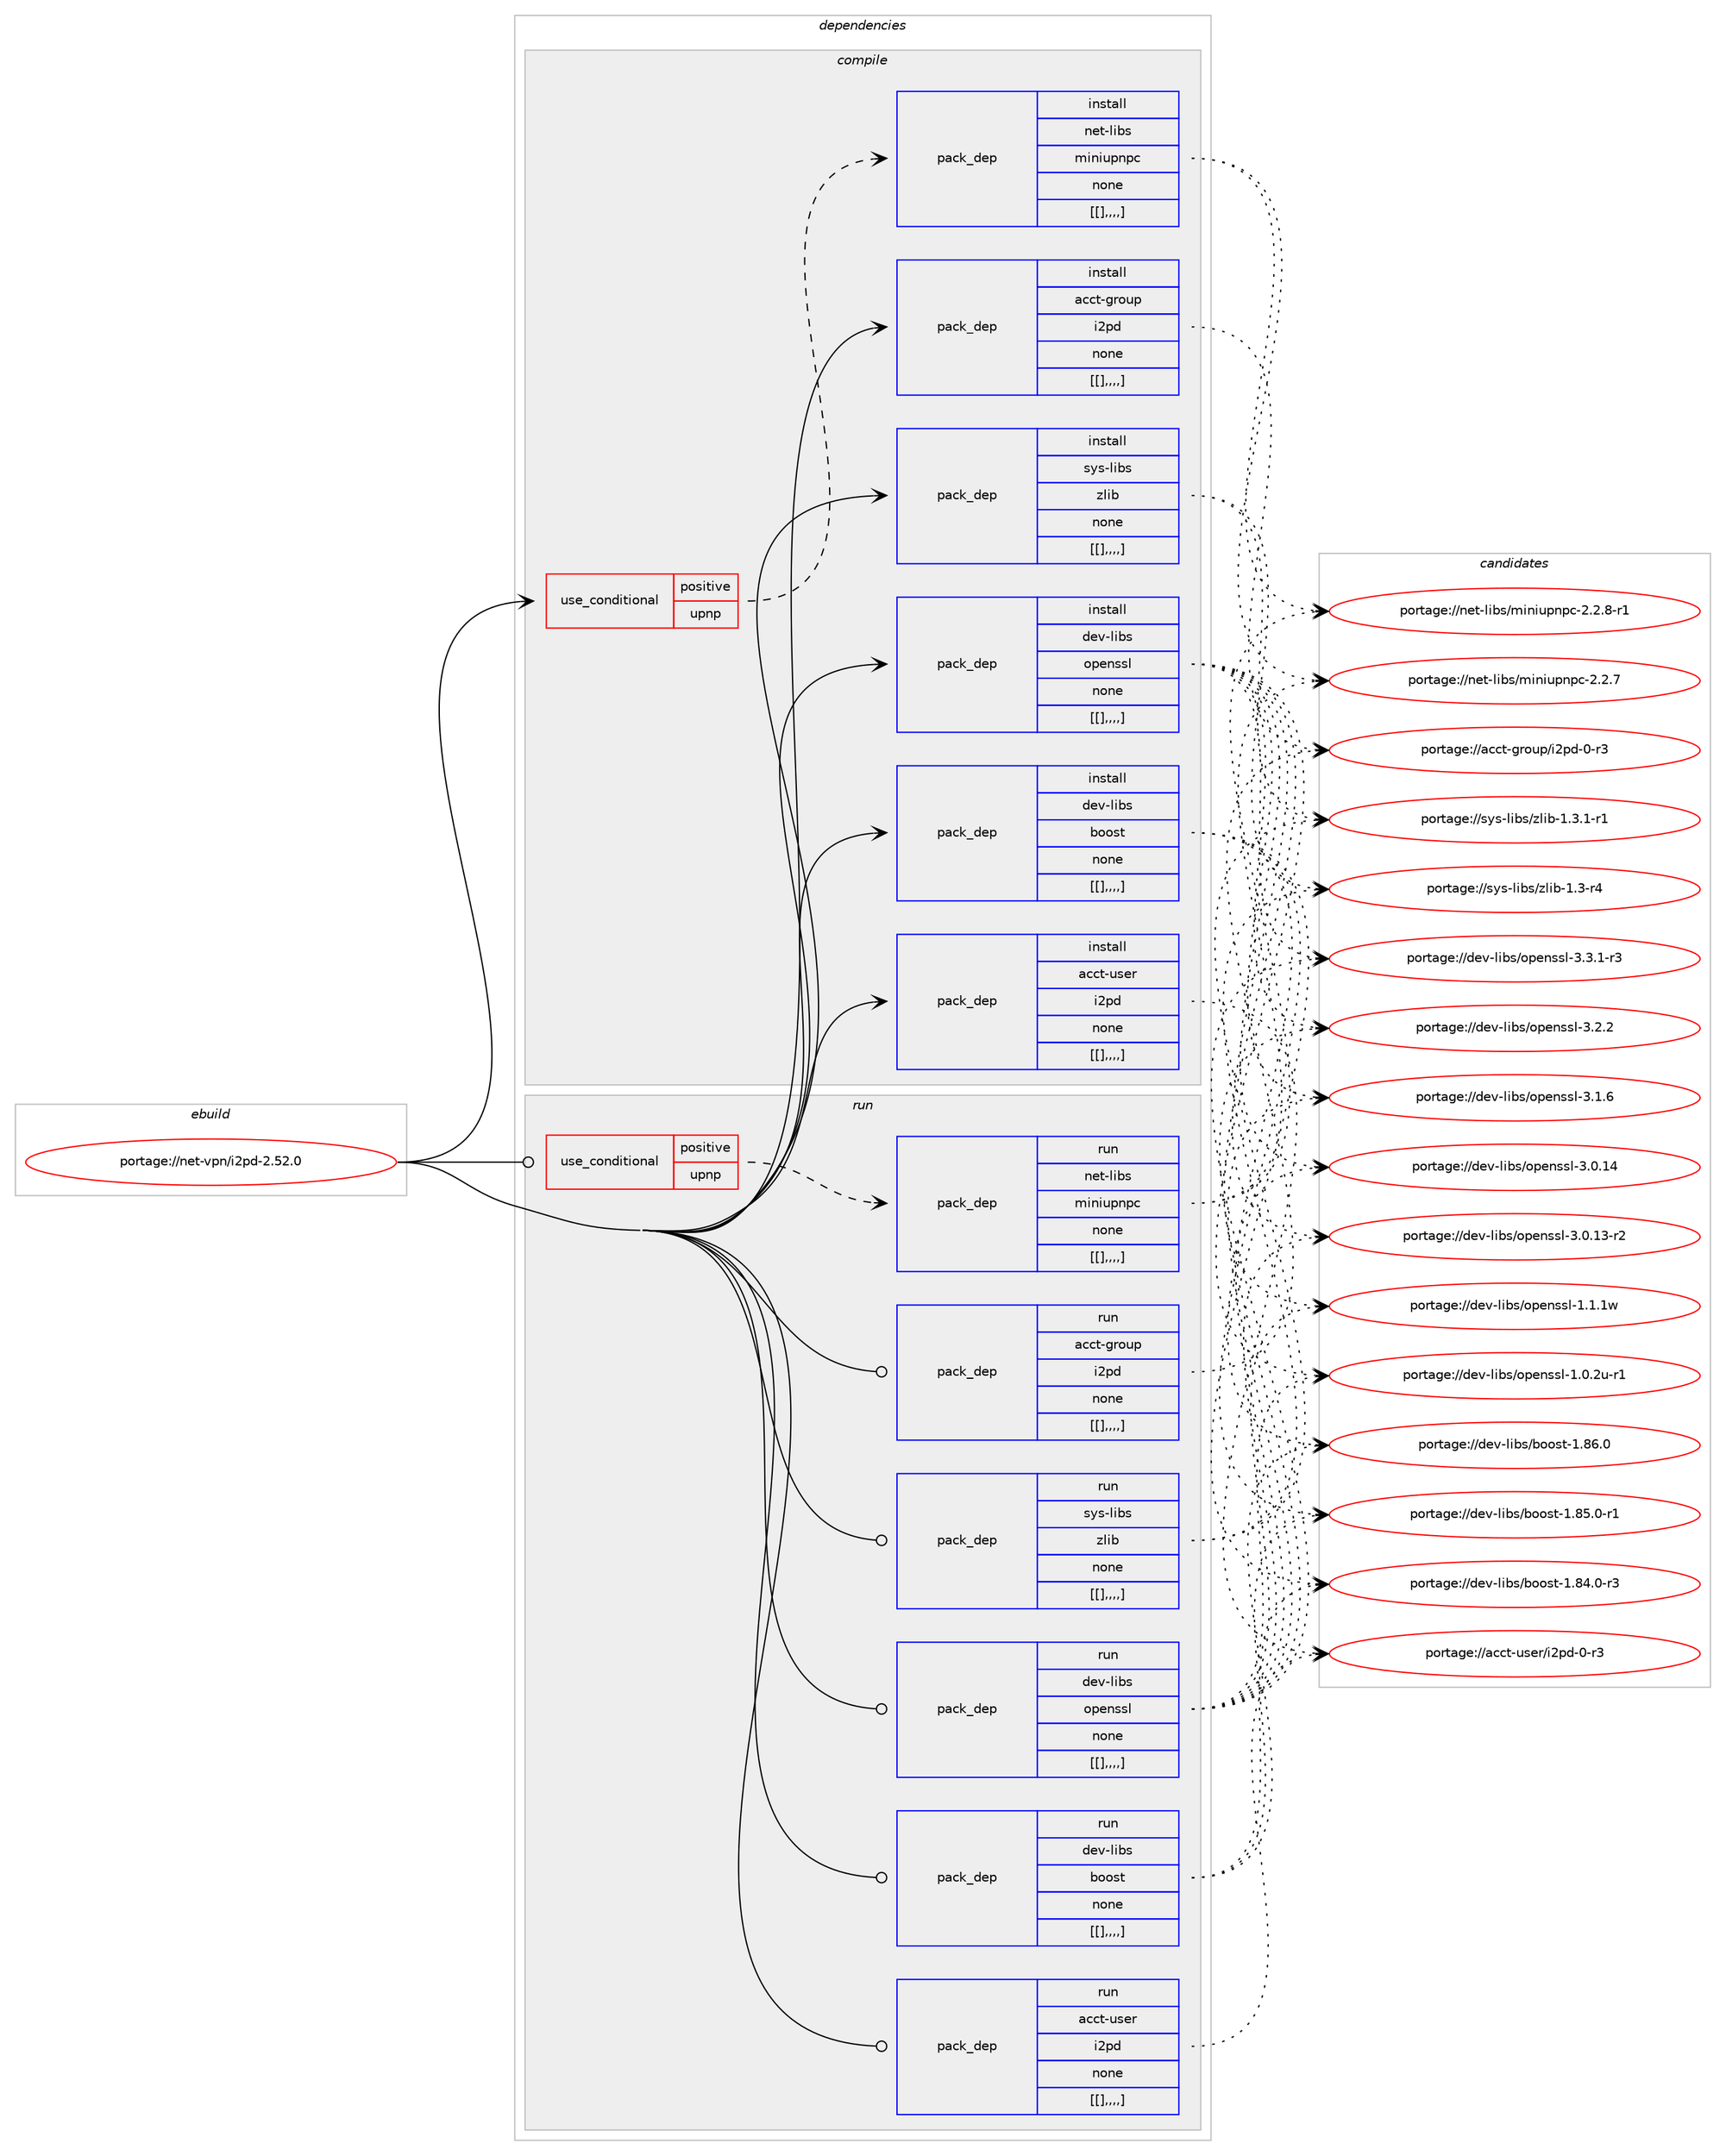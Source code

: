 digraph prolog {

# *************
# Graph options
# *************

newrank=true;
concentrate=true;
compound=true;
graph [rankdir=LR,fontname=Helvetica,fontsize=10,ranksep=1.5];#, ranksep=2.5, nodesep=0.2];
edge  [arrowhead=vee];
node  [fontname=Helvetica,fontsize=10];

# **********
# The ebuild
# **********

subgraph cluster_leftcol {
color=gray;
label=<<i>ebuild</i>>;
id [label="portage://net-vpn/i2pd-2.52.0", color=red, width=4, href="../net-vpn/i2pd-2.52.0.svg"];
}

# ****************
# The dependencies
# ****************

subgraph cluster_midcol {
color=gray;
label=<<i>dependencies</i>>;
subgraph cluster_compile {
fillcolor="#eeeeee";
style=filled;
label=<<i>compile</i>>;
subgraph cond105803 {
dependency401829 [label=<<TABLE BORDER="0" CELLBORDER="1" CELLSPACING="0" CELLPADDING="4"><TR><TD ROWSPAN="3" CELLPADDING="10">use_conditional</TD></TR><TR><TD>positive</TD></TR><TR><TD>upnp</TD></TR></TABLE>>, shape=none, color=red];
subgraph pack293093 {
dependency401830 [label=<<TABLE BORDER="0" CELLBORDER="1" CELLSPACING="0" CELLPADDING="4" WIDTH="220"><TR><TD ROWSPAN="6" CELLPADDING="30">pack_dep</TD></TR><TR><TD WIDTH="110">install</TD></TR><TR><TD>net-libs</TD></TR><TR><TD>miniupnpc</TD></TR><TR><TD>none</TD></TR><TR><TD>[[],,,,]</TD></TR></TABLE>>, shape=none, color=blue];
}
dependency401829:e -> dependency401830:w [weight=20,style="dashed",arrowhead="vee"];
}
id:e -> dependency401829:w [weight=20,style="solid",arrowhead="vee"];
subgraph pack293094 {
dependency401831 [label=<<TABLE BORDER="0" CELLBORDER="1" CELLSPACING="0" CELLPADDING="4" WIDTH="220"><TR><TD ROWSPAN="6" CELLPADDING="30">pack_dep</TD></TR><TR><TD WIDTH="110">install</TD></TR><TR><TD>acct-group</TD></TR><TR><TD>i2pd</TD></TR><TR><TD>none</TD></TR><TR><TD>[[],,,,]</TD></TR></TABLE>>, shape=none, color=blue];
}
id:e -> dependency401831:w [weight=20,style="solid",arrowhead="vee"];
subgraph pack293095 {
dependency401832 [label=<<TABLE BORDER="0" CELLBORDER="1" CELLSPACING="0" CELLPADDING="4" WIDTH="220"><TR><TD ROWSPAN="6" CELLPADDING="30">pack_dep</TD></TR><TR><TD WIDTH="110">install</TD></TR><TR><TD>acct-user</TD></TR><TR><TD>i2pd</TD></TR><TR><TD>none</TD></TR><TR><TD>[[],,,,]</TD></TR></TABLE>>, shape=none, color=blue];
}
id:e -> dependency401832:w [weight=20,style="solid",arrowhead="vee"];
subgraph pack293096 {
dependency401833 [label=<<TABLE BORDER="0" CELLBORDER="1" CELLSPACING="0" CELLPADDING="4" WIDTH="220"><TR><TD ROWSPAN="6" CELLPADDING="30">pack_dep</TD></TR><TR><TD WIDTH="110">install</TD></TR><TR><TD>dev-libs</TD></TR><TR><TD>boost</TD></TR><TR><TD>none</TD></TR><TR><TD>[[],,,,]</TD></TR></TABLE>>, shape=none, color=blue];
}
id:e -> dependency401833:w [weight=20,style="solid",arrowhead="vee"];
subgraph pack293097 {
dependency401834 [label=<<TABLE BORDER="0" CELLBORDER="1" CELLSPACING="0" CELLPADDING="4" WIDTH="220"><TR><TD ROWSPAN="6" CELLPADDING="30">pack_dep</TD></TR><TR><TD WIDTH="110">install</TD></TR><TR><TD>dev-libs</TD></TR><TR><TD>openssl</TD></TR><TR><TD>none</TD></TR><TR><TD>[[],,,,]</TD></TR></TABLE>>, shape=none, color=blue];
}
id:e -> dependency401834:w [weight=20,style="solid",arrowhead="vee"];
subgraph pack293098 {
dependency401835 [label=<<TABLE BORDER="0" CELLBORDER="1" CELLSPACING="0" CELLPADDING="4" WIDTH="220"><TR><TD ROWSPAN="6" CELLPADDING="30">pack_dep</TD></TR><TR><TD WIDTH="110">install</TD></TR><TR><TD>sys-libs</TD></TR><TR><TD>zlib</TD></TR><TR><TD>none</TD></TR><TR><TD>[[],,,,]</TD></TR></TABLE>>, shape=none, color=blue];
}
id:e -> dependency401835:w [weight=20,style="solid",arrowhead="vee"];
}
subgraph cluster_compileandrun {
fillcolor="#eeeeee";
style=filled;
label=<<i>compile and run</i>>;
}
subgraph cluster_run {
fillcolor="#eeeeee";
style=filled;
label=<<i>run</i>>;
subgraph cond105804 {
dependency401836 [label=<<TABLE BORDER="0" CELLBORDER="1" CELLSPACING="0" CELLPADDING="4"><TR><TD ROWSPAN="3" CELLPADDING="10">use_conditional</TD></TR><TR><TD>positive</TD></TR><TR><TD>upnp</TD></TR></TABLE>>, shape=none, color=red];
subgraph pack293099 {
dependency401837 [label=<<TABLE BORDER="0" CELLBORDER="1" CELLSPACING="0" CELLPADDING="4" WIDTH="220"><TR><TD ROWSPAN="6" CELLPADDING="30">pack_dep</TD></TR><TR><TD WIDTH="110">run</TD></TR><TR><TD>net-libs</TD></TR><TR><TD>miniupnpc</TD></TR><TR><TD>none</TD></TR><TR><TD>[[],,,,]</TD></TR></TABLE>>, shape=none, color=blue];
}
dependency401836:e -> dependency401837:w [weight=20,style="dashed",arrowhead="vee"];
}
id:e -> dependency401836:w [weight=20,style="solid",arrowhead="odot"];
subgraph pack293100 {
dependency401838 [label=<<TABLE BORDER="0" CELLBORDER="1" CELLSPACING="0" CELLPADDING="4" WIDTH="220"><TR><TD ROWSPAN="6" CELLPADDING="30">pack_dep</TD></TR><TR><TD WIDTH="110">run</TD></TR><TR><TD>acct-group</TD></TR><TR><TD>i2pd</TD></TR><TR><TD>none</TD></TR><TR><TD>[[],,,,]</TD></TR></TABLE>>, shape=none, color=blue];
}
id:e -> dependency401838:w [weight=20,style="solid",arrowhead="odot"];
subgraph pack293101 {
dependency401839 [label=<<TABLE BORDER="0" CELLBORDER="1" CELLSPACING="0" CELLPADDING="4" WIDTH="220"><TR><TD ROWSPAN="6" CELLPADDING="30">pack_dep</TD></TR><TR><TD WIDTH="110">run</TD></TR><TR><TD>acct-user</TD></TR><TR><TD>i2pd</TD></TR><TR><TD>none</TD></TR><TR><TD>[[],,,,]</TD></TR></TABLE>>, shape=none, color=blue];
}
id:e -> dependency401839:w [weight=20,style="solid",arrowhead="odot"];
subgraph pack293102 {
dependency401840 [label=<<TABLE BORDER="0" CELLBORDER="1" CELLSPACING="0" CELLPADDING="4" WIDTH="220"><TR><TD ROWSPAN="6" CELLPADDING="30">pack_dep</TD></TR><TR><TD WIDTH="110">run</TD></TR><TR><TD>dev-libs</TD></TR><TR><TD>boost</TD></TR><TR><TD>none</TD></TR><TR><TD>[[],,,,]</TD></TR></TABLE>>, shape=none, color=blue];
}
id:e -> dependency401840:w [weight=20,style="solid",arrowhead="odot"];
subgraph pack293103 {
dependency401841 [label=<<TABLE BORDER="0" CELLBORDER="1" CELLSPACING="0" CELLPADDING="4" WIDTH="220"><TR><TD ROWSPAN="6" CELLPADDING="30">pack_dep</TD></TR><TR><TD WIDTH="110">run</TD></TR><TR><TD>dev-libs</TD></TR><TR><TD>openssl</TD></TR><TR><TD>none</TD></TR><TR><TD>[[],,,,]</TD></TR></TABLE>>, shape=none, color=blue];
}
id:e -> dependency401841:w [weight=20,style="solid",arrowhead="odot"];
subgraph pack293104 {
dependency401842 [label=<<TABLE BORDER="0" CELLBORDER="1" CELLSPACING="0" CELLPADDING="4" WIDTH="220"><TR><TD ROWSPAN="6" CELLPADDING="30">pack_dep</TD></TR><TR><TD WIDTH="110">run</TD></TR><TR><TD>sys-libs</TD></TR><TR><TD>zlib</TD></TR><TR><TD>none</TD></TR><TR><TD>[[],,,,]</TD></TR></TABLE>>, shape=none, color=blue];
}
id:e -> dependency401842:w [weight=20,style="solid",arrowhead="odot"];
}
}

# **************
# The candidates
# **************

subgraph cluster_choices {
rank=same;
color=gray;
label=<<i>candidates</i>>;

subgraph choice293093 {
color=black;
nodesep=1;
choice110101116451081059811547109105110105117112110112994550465046564511449 [label="portage://net-libs/miniupnpc-2.2.8-r1", color=red, width=4,href="../net-libs/miniupnpc-2.2.8-r1.svg"];
choice11010111645108105981154710910511010511711211011299455046504655 [label="portage://net-libs/miniupnpc-2.2.7", color=red, width=4,href="../net-libs/miniupnpc-2.2.7.svg"];
dependency401830:e -> choice110101116451081059811547109105110105117112110112994550465046564511449:w [style=dotted,weight="100"];
dependency401830:e -> choice11010111645108105981154710910511010511711211011299455046504655:w [style=dotted,weight="100"];
}
subgraph choice293094 {
color=black;
nodesep=1;
choice97999911645103114111117112471055011210045484511451 [label="portage://acct-group/i2pd-0-r3", color=red, width=4,href="../acct-group/i2pd-0-r3.svg"];
dependency401831:e -> choice97999911645103114111117112471055011210045484511451:w [style=dotted,weight="100"];
}
subgraph choice293095 {
color=black;
nodesep=1;
choice97999911645117115101114471055011210045484511451 [label="portage://acct-user/i2pd-0-r3", color=red, width=4,href="../acct-user/i2pd-0-r3.svg"];
dependency401832:e -> choice97999911645117115101114471055011210045484511451:w [style=dotted,weight="100"];
}
subgraph choice293096 {
color=black;
nodesep=1;
choice1001011184510810598115479811111111511645494656544648 [label="portage://dev-libs/boost-1.86.0", color=red, width=4,href="../dev-libs/boost-1.86.0.svg"];
choice10010111845108105981154798111111115116454946565346484511449 [label="portage://dev-libs/boost-1.85.0-r1", color=red, width=4,href="../dev-libs/boost-1.85.0-r1.svg"];
choice10010111845108105981154798111111115116454946565246484511451 [label="portage://dev-libs/boost-1.84.0-r3", color=red, width=4,href="../dev-libs/boost-1.84.0-r3.svg"];
dependency401833:e -> choice1001011184510810598115479811111111511645494656544648:w [style=dotted,weight="100"];
dependency401833:e -> choice10010111845108105981154798111111115116454946565346484511449:w [style=dotted,weight="100"];
dependency401833:e -> choice10010111845108105981154798111111115116454946565246484511451:w [style=dotted,weight="100"];
}
subgraph choice293097 {
color=black;
nodesep=1;
choice1001011184510810598115471111121011101151151084551465146494511451 [label="portage://dev-libs/openssl-3.3.1-r3", color=red, width=4,href="../dev-libs/openssl-3.3.1-r3.svg"];
choice100101118451081059811547111112101110115115108455146504650 [label="portage://dev-libs/openssl-3.2.2", color=red, width=4,href="../dev-libs/openssl-3.2.2.svg"];
choice100101118451081059811547111112101110115115108455146494654 [label="portage://dev-libs/openssl-3.1.6", color=red, width=4,href="../dev-libs/openssl-3.1.6.svg"];
choice10010111845108105981154711111210111011511510845514648464952 [label="portage://dev-libs/openssl-3.0.14", color=red, width=4,href="../dev-libs/openssl-3.0.14.svg"];
choice100101118451081059811547111112101110115115108455146484649514511450 [label="portage://dev-libs/openssl-3.0.13-r2", color=red, width=4,href="../dev-libs/openssl-3.0.13-r2.svg"];
choice100101118451081059811547111112101110115115108454946494649119 [label="portage://dev-libs/openssl-1.1.1w", color=red, width=4,href="../dev-libs/openssl-1.1.1w.svg"];
choice1001011184510810598115471111121011101151151084549464846501174511449 [label="portage://dev-libs/openssl-1.0.2u-r1", color=red, width=4,href="../dev-libs/openssl-1.0.2u-r1.svg"];
dependency401834:e -> choice1001011184510810598115471111121011101151151084551465146494511451:w [style=dotted,weight="100"];
dependency401834:e -> choice100101118451081059811547111112101110115115108455146504650:w [style=dotted,weight="100"];
dependency401834:e -> choice100101118451081059811547111112101110115115108455146494654:w [style=dotted,weight="100"];
dependency401834:e -> choice10010111845108105981154711111210111011511510845514648464952:w [style=dotted,weight="100"];
dependency401834:e -> choice100101118451081059811547111112101110115115108455146484649514511450:w [style=dotted,weight="100"];
dependency401834:e -> choice100101118451081059811547111112101110115115108454946494649119:w [style=dotted,weight="100"];
dependency401834:e -> choice1001011184510810598115471111121011101151151084549464846501174511449:w [style=dotted,weight="100"];
}
subgraph choice293098 {
color=black;
nodesep=1;
choice115121115451081059811547122108105984549465146494511449 [label="portage://sys-libs/zlib-1.3.1-r1", color=red, width=4,href="../sys-libs/zlib-1.3.1-r1.svg"];
choice11512111545108105981154712210810598454946514511452 [label="portage://sys-libs/zlib-1.3-r4", color=red, width=4,href="../sys-libs/zlib-1.3-r4.svg"];
dependency401835:e -> choice115121115451081059811547122108105984549465146494511449:w [style=dotted,weight="100"];
dependency401835:e -> choice11512111545108105981154712210810598454946514511452:w [style=dotted,weight="100"];
}
subgraph choice293099 {
color=black;
nodesep=1;
choice110101116451081059811547109105110105117112110112994550465046564511449 [label="portage://net-libs/miniupnpc-2.2.8-r1", color=red, width=4,href="../net-libs/miniupnpc-2.2.8-r1.svg"];
choice11010111645108105981154710910511010511711211011299455046504655 [label="portage://net-libs/miniupnpc-2.2.7", color=red, width=4,href="../net-libs/miniupnpc-2.2.7.svg"];
dependency401837:e -> choice110101116451081059811547109105110105117112110112994550465046564511449:w [style=dotted,weight="100"];
dependency401837:e -> choice11010111645108105981154710910511010511711211011299455046504655:w [style=dotted,weight="100"];
}
subgraph choice293100 {
color=black;
nodesep=1;
choice97999911645103114111117112471055011210045484511451 [label="portage://acct-group/i2pd-0-r3", color=red, width=4,href="../acct-group/i2pd-0-r3.svg"];
dependency401838:e -> choice97999911645103114111117112471055011210045484511451:w [style=dotted,weight="100"];
}
subgraph choice293101 {
color=black;
nodesep=1;
choice97999911645117115101114471055011210045484511451 [label="portage://acct-user/i2pd-0-r3", color=red, width=4,href="../acct-user/i2pd-0-r3.svg"];
dependency401839:e -> choice97999911645117115101114471055011210045484511451:w [style=dotted,weight="100"];
}
subgraph choice293102 {
color=black;
nodesep=1;
choice1001011184510810598115479811111111511645494656544648 [label="portage://dev-libs/boost-1.86.0", color=red, width=4,href="../dev-libs/boost-1.86.0.svg"];
choice10010111845108105981154798111111115116454946565346484511449 [label="portage://dev-libs/boost-1.85.0-r1", color=red, width=4,href="../dev-libs/boost-1.85.0-r1.svg"];
choice10010111845108105981154798111111115116454946565246484511451 [label="portage://dev-libs/boost-1.84.0-r3", color=red, width=4,href="../dev-libs/boost-1.84.0-r3.svg"];
dependency401840:e -> choice1001011184510810598115479811111111511645494656544648:w [style=dotted,weight="100"];
dependency401840:e -> choice10010111845108105981154798111111115116454946565346484511449:w [style=dotted,weight="100"];
dependency401840:e -> choice10010111845108105981154798111111115116454946565246484511451:w [style=dotted,weight="100"];
}
subgraph choice293103 {
color=black;
nodesep=1;
choice1001011184510810598115471111121011101151151084551465146494511451 [label="portage://dev-libs/openssl-3.3.1-r3", color=red, width=4,href="../dev-libs/openssl-3.3.1-r3.svg"];
choice100101118451081059811547111112101110115115108455146504650 [label="portage://dev-libs/openssl-3.2.2", color=red, width=4,href="../dev-libs/openssl-3.2.2.svg"];
choice100101118451081059811547111112101110115115108455146494654 [label="portage://dev-libs/openssl-3.1.6", color=red, width=4,href="../dev-libs/openssl-3.1.6.svg"];
choice10010111845108105981154711111210111011511510845514648464952 [label="portage://dev-libs/openssl-3.0.14", color=red, width=4,href="../dev-libs/openssl-3.0.14.svg"];
choice100101118451081059811547111112101110115115108455146484649514511450 [label="portage://dev-libs/openssl-3.0.13-r2", color=red, width=4,href="../dev-libs/openssl-3.0.13-r2.svg"];
choice100101118451081059811547111112101110115115108454946494649119 [label="portage://dev-libs/openssl-1.1.1w", color=red, width=4,href="../dev-libs/openssl-1.1.1w.svg"];
choice1001011184510810598115471111121011101151151084549464846501174511449 [label="portage://dev-libs/openssl-1.0.2u-r1", color=red, width=4,href="../dev-libs/openssl-1.0.2u-r1.svg"];
dependency401841:e -> choice1001011184510810598115471111121011101151151084551465146494511451:w [style=dotted,weight="100"];
dependency401841:e -> choice100101118451081059811547111112101110115115108455146504650:w [style=dotted,weight="100"];
dependency401841:e -> choice100101118451081059811547111112101110115115108455146494654:w [style=dotted,weight="100"];
dependency401841:e -> choice10010111845108105981154711111210111011511510845514648464952:w [style=dotted,weight="100"];
dependency401841:e -> choice100101118451081059811547111112101110115115108455146484649514511450:w [style=dotted,weight="100"];
dependency401841:e -> choice100101118451081059811547111112101110115115108454946494649119:w [style=dotted,weight="100"];
dependency401841:e -> choice1001011184510810598115471111121011101151151084549464846501174511449:w [style=dotted,weight="100"];
}
subgraph choice293104 {
color=black;
nodesep=1;
choice115121115451081059811547122108105984549465146494511449 [label="portage://sys-libs/zlib-1.3.1-r1", color=red, width=4,href="../sys-libs/zlib-1.3.1-r1.svg"];
choice11512111545108105981154712210810598454946514511452 [label="portage://sys-libs/zlib-1.3-r4", color=red, width=4,href="../sys-libs/zlib-1.3-r4.svg"];
dependency401842:e -> choice115121115451081059811547122108105984549465146494511449:w [style=dotted,weight="100"];
dependency401842:e -> choice11512111545108105981154712210810598454946514511452:w [style=dotted,weight="100"];
}
}

}

